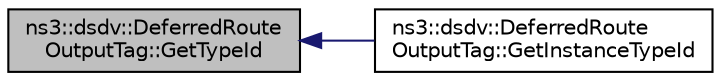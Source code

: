digraph "ns3::dsdv::DeferredRouteOutputTag::GetTypeId"
{
  edge [fontname="Helvetica",fontsize="10",labelfontname="Helvetica",labelfontsize="10"];
  node [fontname="Helvetica",fontsize="10",shape=record];
  rankdir="LR";
  Node1 [label="ns3::dsdv::DeferredRoute\lOutputTag::GetTypeId",height=0.2,width=0.4,color="black", fillcolor="grey75", style="filled", fontcolor="black"];
  Node1 -> Node2 [dir="back",color="midnightblue",fontsize="10",style="solid"];
  Node2 [label="ns3::dsdv::DeferredRoute\lOutputTag::GetInstanceTypeId",height=0.2,width=0.4,color="black", fillcolor="white", style="filled",URL="$da/d5d/structns3_1_1dsdv_1_1DeferredRouteOutputTag.html#aa988394e1cd41a0e55b5c56701e47931"];
}
